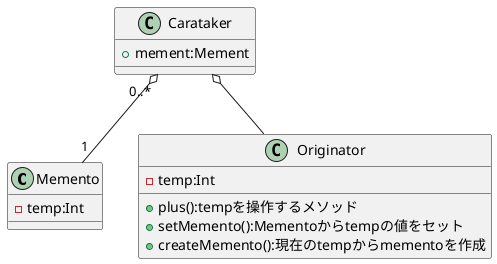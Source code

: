 @startuml


class Memento{
    - temp:Int
}

class Originator{
    - temp:Int
    + plus():tempを操作するメソッド
    + setMemento():Mementoからtempの値をセット
    + createMemento():現在のtempからmementoを作成
}

class Carataker{
    + mement:Mement
}

Carataker o-- Originator
Carataker "0..*" o-- "1" Memento

@enduml